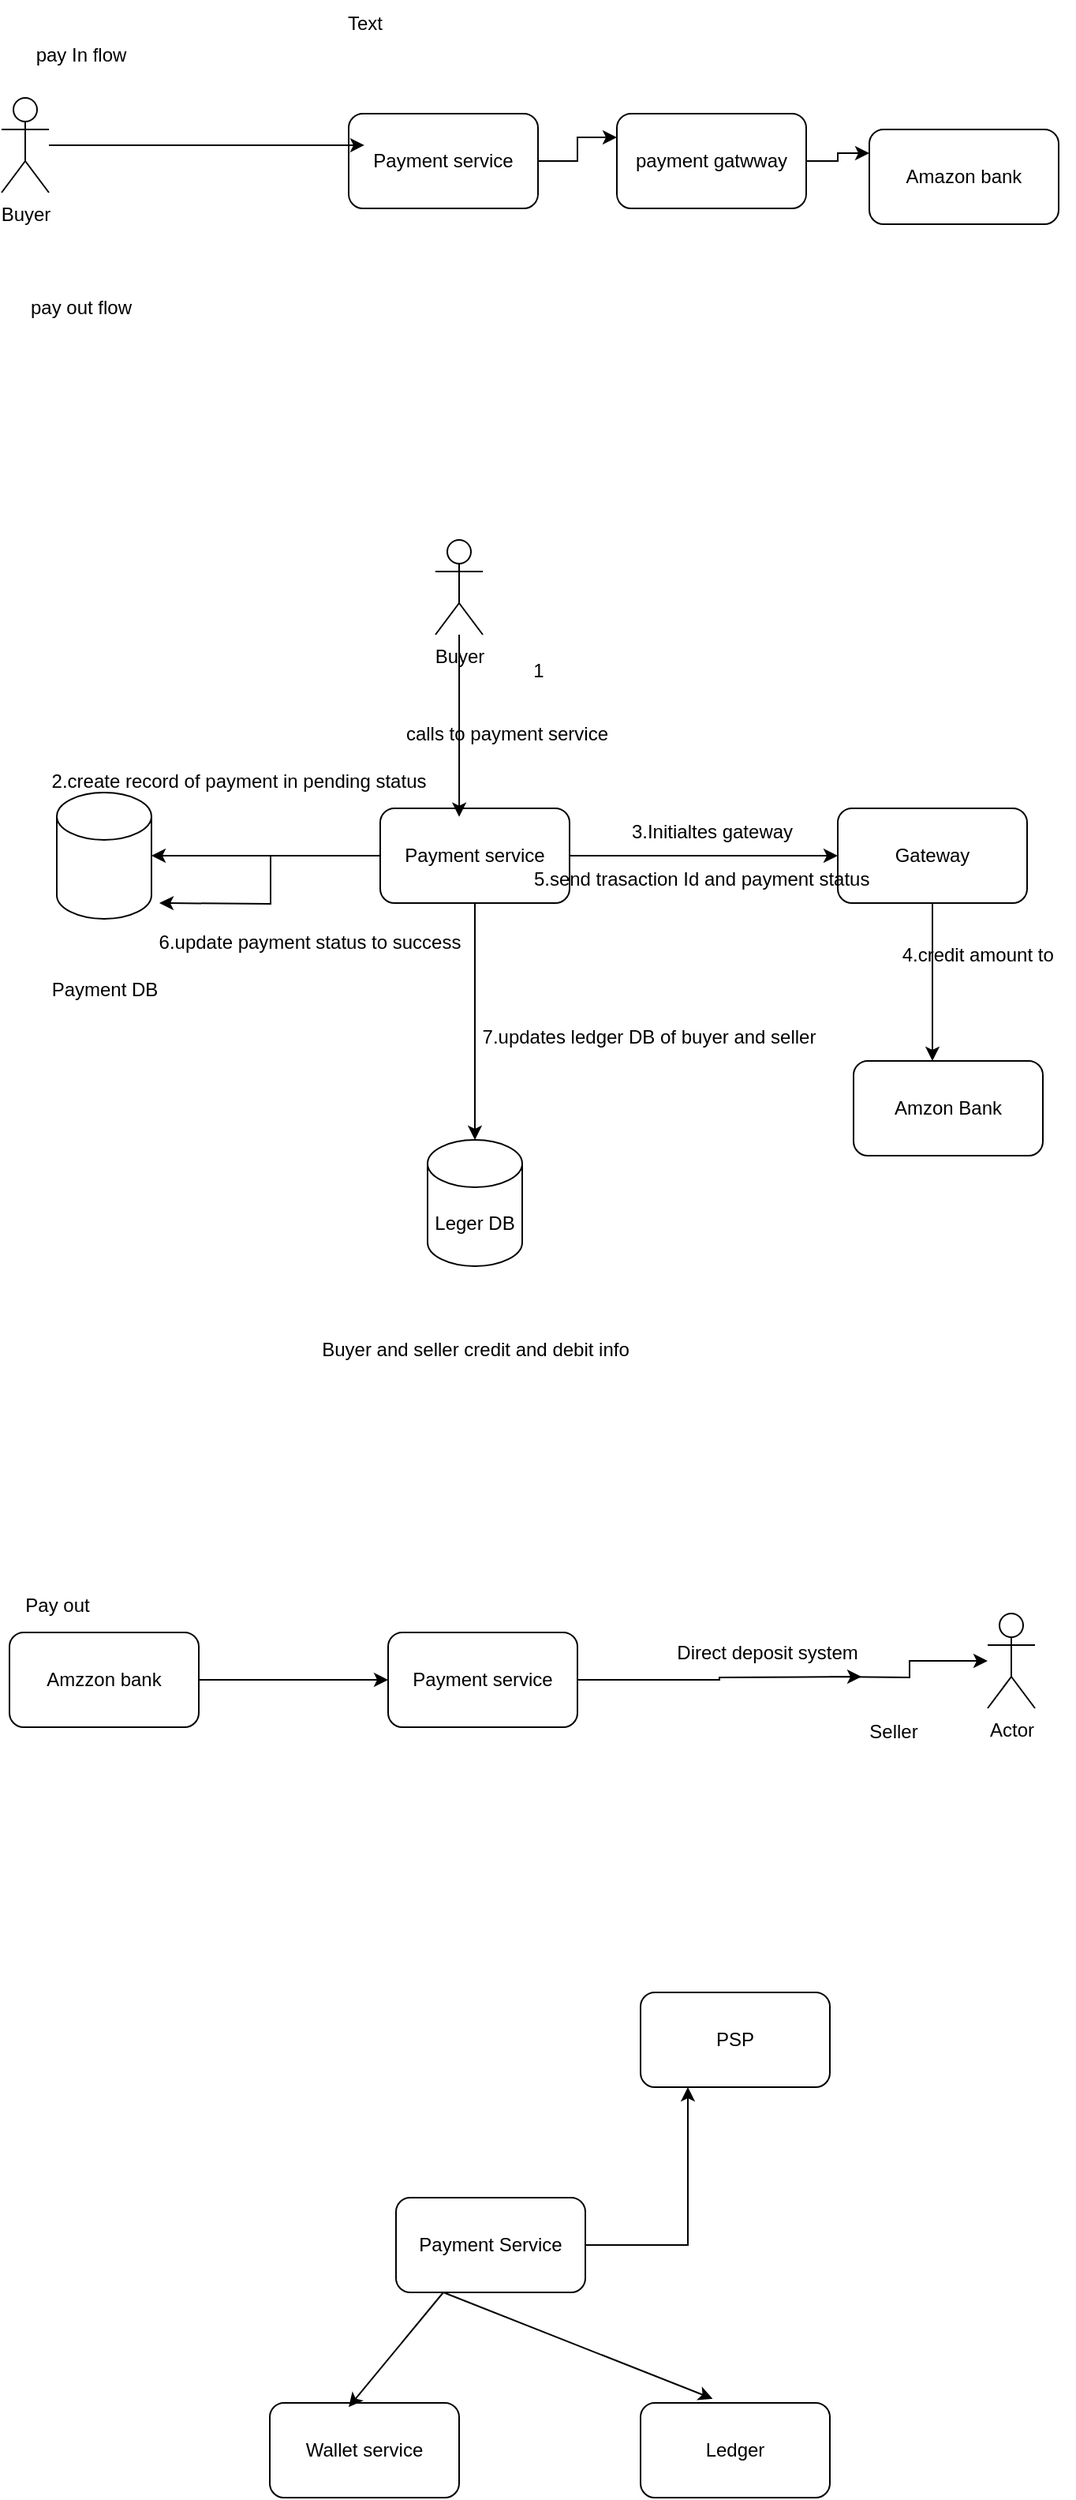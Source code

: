 <mxfile version="26.0.4">
  <diagram name="Page-1" id="SckIbm1Qw3eFDjyEtP1A">
    <mxGraphModel dx="794" dy="412" grid="1" gridSize="10" guides="1" tooltips="1" connect="1" arrows="1" fold="1" page="1" pageScale="1" pageWidth="2300" pageHeight="2300" math="0" shadow="0">
      <root>
        <mxCell id="0" />
        <mxCell id="1" parent="0" />
        <mxCell id="lDcpKYnPJLl7WVR2dZTZ-2" value="Text" style="text;html=1;align=center;verticalAlign=middle;resizable=0;points=[];autosize=1;strokeColor=none;fillColor=none;" vertex="1" parent="1">
          <mxGeometry x="305" y="28" width="50" height="30" as="geometry" />
        </mxCell>
        <mxCell id="lDcpKYnPJLl7WVR2dZTZ-3" value="Buyer" style="shape=umlActor;verticalLabelPosition=bottom;verticalAlign=top;html=1;outlineConnect=0;" vertex="1" parent="1">
          <mxGeometry x="100" y="90" width="30" height="60" as="geometry" />
        </mxCell>
        <mxCell id="lDcpKYnPJLl7WVR2dZTZ-10" style="edgeStyle=orthogonalEdgeStyle;rounded=0;orthogonalLoop=1;jettySize=auto;html=1;entryX=0;entryY=0.25;entryDx=0;entryDy=0;" edge="1" parent="1" source="lDcpKYnPJLl7WVR2dZTZ-21" target="lDcpKYnPJLl7WVR2dZTZ-5">
          <mxGeometry relative="1" as="geometry" />
        </mxCell>
        <mxCell id="lDcpKYnPJLl7WVR2dZTZ-4" value="Payment service" style="rounded=1;whiteSpace=wrap;html=1;" vertex="1" parent="1">
          <mxGeometry x="320" y="100" width="120" height="60" as="geometry" />
        </mxCell>
        <mxCell id="lDcpKYnPJLl7WVR2dZTZ-5" value="Amazon bank" style="rounded=1;whiteSpace=wrap;html=1;" vertex="1" parent="1">
          <mxGeometry x="650" y="110" width="120" height="60" as="geometry" />
        </mxCell>
        <mxCell id="lDcpKYnPJLl7WVR2dZTZ-9" style="edgeStyle=orthogonalEdgeStyle;rounded=0;orthogonalLoop=1;jettySize=auto;html=1;entryX=0.083;entryY=0.333;entryDx=0;entryDy=0;entryPerimeter=0;" edge="1" parent="1" source="lDcpKYnPJLl7WVR2dZTZ-3" target="lDcpKYnPJLl7WVR2dZTZ-4">
          <mxGeometry relative="1" as="geometry" />
        </mxCell>
        <mxCell id="lDcpKYnPJLl7WVR2dZTZ-18" value="pay In flow" style="text;html=1;align=center;verticalAlign=middle;resizable=0;points=[];autosize=1;strokeColor=none;fillColor=none;" vertex="1" parent="1">
          <mxGeometry x="110" y="48" width="80" height="30" as="geometry" />
        </mxCell>
        <mxCell id="lDcpKYnPJLl7WVR2dZTZ-20" value="pay out flow" style="text;html=1;align=center;verticalAlign=middle;resizable=0;points=[];autosize=1;strokeColor=none;fillColor=none;" vertex="1" parent="1">
          <mxGeometry x="105" y="208" width="90" height="30" as="geometry" />
        </mxCell>
        <mxCell id="lDcpKYnPJLl7WVR2dZTZ-22" value="" style="edgeStyle=orthogonalEdgeStyle;rounded=0;orthogonalLoop=1;jettySize=auto;html=1;entryX=0;entryY=0.25;entryDx=0;entryDy=0;" edge="1" parent="1" source="lDcpKYnPJLl7WVR2dZTZ-4" target="lDcpKYnPJLl7WVR2dZTZ-21">
          <mxGeometry relative="1" as="geometry">
            <mxPoint x="440" y="130" as="sourcePoint" />
            <mxPoint x="650" y="125" as="targetPoint" />
          </mxGeometry>
        </mxCell>
        <mxCell id="lDcpKYnPJLl7WVR2dZTZ-21" value="payment gatwway" style="rounded=1;whiteSpace=wrap;html=1;" vertex="1" parent="1">
          <mxGeometry x="490" y="100" width="120" height="60" as="geometry" />
        </mxCell>
        <mxCell id="lDcpKYnPJLl7WVR2dZTZ-38" style="edgeStyle=orthogonalEdgeStyle;rounded=0;orthogonalLoop=1;jettySize=auto;html=1;" edge="1" parent="1" source="lDcpKYnPJLl7WVR2dZTZ-26" target="lDcpKYnPJLl7WVR2dZTZ-39">
          <mxGeometry relative="1" as="geometry">
            <mxPoint x="630" y="570" as="targetPoint" />
          </mxGeometry>
        </mxCell>
        <mxCell id="lDcpKYnPJLl7WVR2dZTZ-46" style="edgeStyle=orthogonalEdgeStyle;rounded=0;orthogonalLoop=1;jettySize=auto;html=1;" edge="1" parent="1" source="lDcpKYnPJLl7WVR2dZTZ-26">
          <mxGeometry relative="1" as="geometry">
            <mxPoint x="200" y="600" as="targetPoint" />
          </mxGeometry>
        </mxCell>
        <mxCell id="lDcpKYnPJLl7WVR2dZTZ-26" value="Payment service" style="rounded=1;whiteSpace=wrap;html=1;" vertex="1" parent="1">
          <mxGeometry x="340" y="540" width="120" height="60" as="geometry" />
        </mxCell>
        <mxCell id="lDcpKYnPJLl7WVR2dZTZ-27" value="" style="shape=cylinder3;whiteSpace=wrap;html=1;boundedLbl=1;backgroundOutline=1;size=15;" vertex="1" parent="1">
          <mxGeometry x="135" y="530" width="60" height="80" as="geometry" />
        </mxCell>
        <mxCell id="lDcpKYnPJLl7WVR2dZTZ-28" value="Payment DB" style="text;html=1;align=center;verticalAlign=middle;resizable=0;points=[];autosize=1;strokeColor=none;fillColor=none;" vertex="1" parent="1">
          <mxGeometry x="120" y="640" width="90" height="30" as="geometry" />
        </mxCell>
        <mxCell id="lDcpKYnPJLl7WVR2dZTZ-29" style="edgeStyle=orthogonalEdgeStyle;rounded=0;orthogonalLoop=1;jettySize=auto;html=1;entryX=1;entryY=0.5;entryDx=0;entryDy=0;entryPerimeter=0;" edge="1" parent="1" source="lDcpKYnPJLl7WVR2dZTZ-26" target="lDcpKYnPJLl7WVR2dZTZ-27">
          <mxGeometry relative="1" as="geometry" />
        </mxCell>
        <mxCell id="lDcpKYnPJLl7WVR2dZTZ-30" value="Leger DB" style="shape=cylinder3;whiteSpace=wrap;html=1;boundedLbl=1;backgroundOutline=1;size=15;" vertex="1" parent="1">
          <mxGeometry x="370" y="750" width="60" height="80" as="geometry" />
        </mxCell>
        <mxCell id="lDcpKYnPJLl7WVR2dZTZ-31" value="Buyer and seller credit and debit info" style="text;html=1;align=center;verticalAlign=middle;resizable=0;points=[];autosize=1;strokeColor=none;fillColor=none;" vertex="1" parent="1">
          <mxGeometry x="290" y="868" width="220" height="30" as="geometry" />
        </mxCell>
        <mxCell id="lDcpKYnPJLl7WVR2dZTZ-32" style="edgeStyle=orthogonalEdgeStyle;rounded=0;orthogonalLoop=1;jettySize=auto;html=1;entryX=0.5;entryY=0;entryDx=0;entryDy=0;entryPerimeter=0;" edge="1" parent="1" source="lDcpKYnPJLl7WVR2dZTZ-26" target="lDcpKYnPJLl7WVR2dZTZ-30">
          <mxGeometry relative="1" as="geometry" />
        </mxCell>
        <mxCell id="lDcpKYnPJLl7WVR2dZTZ-33" value="Buyer" style="shape=umlActor;verticalLabelPosition=bottom;verticalAlign=top;html=1;outlineConnect=0;" vertex="1" parent="1">
          <mxGeometry x="375" y="370" width="30" height="60" as="geometry" />
        </mxCell>
        <mxCell id="lDcpKYnPJLl7WVR2dZTZ-34" style="edgeStyle=orthogonalEdgeStyle;rounded=0;orthogonalLoop=1;jettySize=auto;html=1;entryX=0.417;entryY=0.089;entryDx=0;entryDy=0;entryPerimeter=0;" edge="1" parent="1" source="lDcpKYnPJLl7WVR2dZTZ-33" target="lDcpKYnPJLl7WVR2dZTZ-26">
          <mxGeometry relative="1" as="geometry" />
        </mxCell>
        <mxCell id="lDcpKYnPJLl7WVR2dZTZ-35" value="calls to payment service" style="text;html=1;align=center;verticalAlign=middle;resizable=0;points=[];autosize=1;strokeColor=none;fillColor=none;" vertex="1" parent="1">
          <mxGeometry x="345" y="478" width="150" height="30" as="geometry" />
        </mxCell>
        <mxCell id="lDcpKYnPJLl7WVR2dZTZ-36" value="1" style="text;html=1;align=center;verticalAlign=middle;resizable=0;points=[];autosize=1;strokeColor=none;fillColor=none;" vertex="1" parent="1">
          <mxGeometry x="425" y="438" width="30" height="30" as="geometry" />
        </mxCell>
        <mxCell id="lDcpKYnPJLl7WVR2dZTZ-37" value="2.create record of payment in pending status" style="text;html=1;align=center;verticalAlign=middle;resizable=0;points=[];autosize=1;strokeColor=none;fillColor=none;" vertex="1" parent="1">
          <mxGeometry x="120" y="508" width="260" height="30" as="geometry" />
        </mxCell>
        <mxCell id="lDcpKYnPJLl7WVR2dZTZ-41" style="edgeStyle=orthogonalEdgeStyle;rounded=0;orthogonalLoop=1;jettySize=auto;html=1;" edge="1" parent="1" source="lDcpKYnPJLl7WVR2dZTZ-39">
          <mxGeometry relative="1" as="geometry">
            <mxPoint x="690" y="700" as="targetPoint" />
          </mxGeometry>
        </mxCell>
        <mxCell id="lDcpKYnPJLl7WVR2dZTZ-39" value="Gateway" style="rounded=1;whiteSpace=wrap;html=1;" vertex="1" parent="1">
          <mxGeometry x="630" y="540" width="120" height="60" as="geometry" />
        </mxCell>
        <mxCell id="lDcpKYnPJLl7WVR2dZTZ-40" value="3.Initialtes gateway" style="text;html=1;align=center;verticalAlign=middle;resizable=0;points=[];autosize=1;strokeColor=none;fillColor=none;" vertex="1" parent="1">
          <mxGeometry x="485" y="540" width="130" height="30" as="geometry" />
        </mxCell>
        <mxCell id="lDcpKYnPJLl7WVR2dZTZ-43" value="Amzon Bank" style="rounded=1;whiteSpace=wrap;html=1;" vertex="1" parent="1">
          <mxGeometry x="640" y="700" width="120" height="60" as="geometry" />
        </mxCell>
        <mxCell id="lDcpKYnPJLl7WVR2dZTZ-44" value="4.credit amount to&amp;nbsp;" style="text;html=1;align=center;verticalAlign=middle;resizable=0;points=[];autosize=1;strokeColor=none;fillColor=none;" vertex="1" parent="1">
          <mxGeometry x="660" y="618" width="120" height="30" as="geometry" />
        </mxCell>
        <mxCell id="lDcpKYnPJLl7WVR2dZTZ-45" value="5.send trasaction Id and payment status&amp;nbsp;" style="text;html=1;align=center;verticalAlign=middle;resizable=0;points=[];autosize=1;strokeColor=none;fillColor=none;" vertex="1" parent="1">
          <mxGeometry x="425" y="570" width="240" height="30" as="geometry" />
        </mxCell>
        <mxCell id="lDcpKYnPJLl7WVR2dZTZ-47" value="6.update payment status to success" style="text;html=1;align=center;verticalAlign=middle;resizable=0;points=[];autosize=1;strokeColor=none;fillColor=none;" vertex="1" parent="1">
          <mxGeometry x="190" y="610" width="210" height="30" as="geometry" />
        </mxCell>
        <mxCell id="lDcpKYnPJLl7WVR2dZTZ-48" value="7.updates ledger DB of buyer and seller" style="text;html=1;align=center;verticalAlign=middle;resizable=0;points=[];autosize=1;strokeColor=none;fillColor=none;" vertex="1" parent="1">
          <mxGeometry x="395" y="670" width="230" height="30" as="geometry" />
        </mxCell>
        <mxCell id="lDcpKYnPJLl7WVR2dZTZ-49" style="edgeStyle=orthogonalEdgeStyle;rounded=0;orthogonalLoop=1;jettySize=auto;html=1;entryX=0;entryY=0.5;entryDx=0;entryDy=0;" edge="1" parent="1" source="lDcpKYnPJLl7WVR2dZTZ-50" target="lDcpKYnPJLl7WVR2dZTZ-53">
          <mxGeometry relative="1" as="geometry" />
        </mxCell>
        <mxCell id="lDcpKYnPJLl7WVR2dZTZ-50" value="Amzzon bank" style="rounded=1;whiteSpace=wrap;html=1;" vertex="1" parent="1">
          <mxGeometry x="105" y="1062" width="120" height="60" as="geometry" />
        </mxCell>
        <mxCell id="lDcpKYnPJLl7WVR2dZTZ-51" value="Actor" style="shape=umlActor;verticalLabelPosition=bottom;verticalAlign=top;html=1;outlineConnect=0;" vertex="1" parent="1">
          <mxGeometry x="725" y="1050" width="30" height="60" as="geometry" />
        </mxCell>
        <mxCell id="lDcpKYnPJLl7WVR2dZTZ-52" style="edgeStyle=orthogonalEdgeStyle;rounded=0;orthogonalLoop=1;jettySize=auto;html=1;" edge="1" parent="1" target="lDcpKYnPJLl7WVR2dZTZ-51">
          <mxGeometry relative="1" as="geometry">
            <mxPoint x="625" y="1090" as="sourcePoint" />
          </mxGeometry>
        </mxCell>
        <mxCell id="lDcpKYnPJLl7WVR2dZTZ-53" value="Payment service" style="rounded=1;whiteSpace=wrap;html=1;" vertex="1" parent="1">
          <mxGeometry x="345" y="1062" width="120" height="60" as="geometry" />
        </mxCell>
        <mxCell id="lDcpKYnPJLl7WVR2dZTZ-54" value="Seller" style="text;html=1;align=center;verticalAlign=middle;resizable=0;points=[];autosize=1;strokeColor=none;fillColor=none;" vertex="1" parent="1">
          <mxGeometry x="640" y="1110" width="50" height="30" as="geometry" />
        </mxCell>
        <mxCell id="lDcpKYnPJLl7WVR2dZTZ-55" value="Pay out" style="text;html=1;align=center;verticalAlign=middle;resizable=0;points=[];autosize=1;strokeColor=none;fillColor=none;" vertex="1" parent="1">
          <mxGeometry x="105" y="1030" width="60" height="30" as="geometry" />
        </mxCell>
        <mxCell id="lDcpKYnPJLl7WVR2dZTZ-56" value="" style="edgeStyle=orthogonalEdgeStyle;rounded=0;orthogonalLoop=1;jettySize=auto;html=1;" edge="1" parent="1" source="lDcpKYnPJLl7WVR2dZTZ-53">
          <mxGeometry relative="1" as="geometry">
            <mxPoint x="465" y="1092" as="sourcePoint" />
            <mxPoint x="645" y="1090" as="targetPoint" />
          </mxGeometry>
        </mxCell>
        <mxCell id="lDcpKYnPJLl7WVR2dZTZ-57" value="Direct deposit system" style="text;html=1;align=center;verticalAlign=middle;resizable=0;points=[];autosize=1;strokeColor=none;fillColor=none;" vertex="1" parent="1">
          <mxGeometry x="515" y="1060" width="140" height="30" as="geometry" />
        </mxCell>
        <mxCell id="lDcpKYnPJLl7WVR2dZTZ-67" style="edgeStyle=orthogonalEdgeStyle;rounded=0;orthogonalLoop=1;jettySize=auto;html=1;entryX=0.25;entryY=1;entryDx=0;entryDy=0;" edge="1" parent="1" source="lDcpKYnPJLl7WVR2dZTZ-58" target="lDcpKYnPJLl7WVR2dZTZ-61">
          <mxGeometry relative="1" as="geometry" />
        </mxCell>
        <mxCell id="lDcpKYnPJLl7WVR2dZTZ-58" value="Payment Service" style="rounded=1;whiteSpace=wrap;html=1;" vertex="1" parent="1">
          <mxGeometry x="350" y="1420" width="120" height="60" as="geometry" />
        </mxCell>
        <mxCell id="lDcpKYnPJLl7WVR2dZTZ-59" value="Wallet service" style="rounded=1;whiteSpace=wrap;html=1;" vertex="1" parent="1">
          <mxGeometry x="270" y="1550" width="120" height="60" as="geometry" />
        </mxCell>
        <mxCell id="lDcpKYnPJLl7WVR2dZTZ-60" value="Ledger" style="rounded=1;whiteSpace=wrap;html=1;" vertex="1" parent="1">
          <mxGeometry x="505" y="1550" width="120" height="60" as="geometry" />
        </mxCell>
        <mxCell id="lDcpKYnPJLl7WVR2dZTZ-61" value="PSP" style="rounded=1;whiteSpace=wrap;html=1;" vertex="1" parent="1">
          <mxGeometry x="505" y="1290" width="120" height="60" as="geometry" />
        </mxCell>
        <mxCell id="lDcpKYnPJLl7WVR2dZTZ-64" value="" style="endArrow=classic;html=1;rounded=0;entryX=0.417;entryY=0.044;entryDx=0;entryDy=0;entryPerimeter=0;" edge="1" parent="1" target="lDcpKYnPJLl7WVR2dZTZ-59">
          <mxGeometry width="50" height="50" relative="1" as="geometry">
            <mxPoint x="380" y="1480" as="sourcePoint" />
            <mxPoint x="430" y="1430" as="targetPoint" />
          </mxGeometry>
        </mxCell>
        <mxCell id="lDcpKYnPJLl7WVR2dZTZ-66" value="" style="endArrow=classic;html=1;rounded=0;entryX=0.381;entryY=-0.044;entryDx=0;entryDy=0;entryPerimeter=0;" edge="1" parent="1" target="lDcpKYnPJLl7WVR2dZTZ-60">
          <mxGeometry width="50" height="50" relative="1" as="geometry">
            <mxPoint x="380" y="1480" as="sourcePoint" />
            <mxPoint x="430" y="1430" as="targetPoint" />
          </mxGeometry>
        </mxCell>
      </root>
    </mxGraphModel>
  </diagram>
</mxfile>

